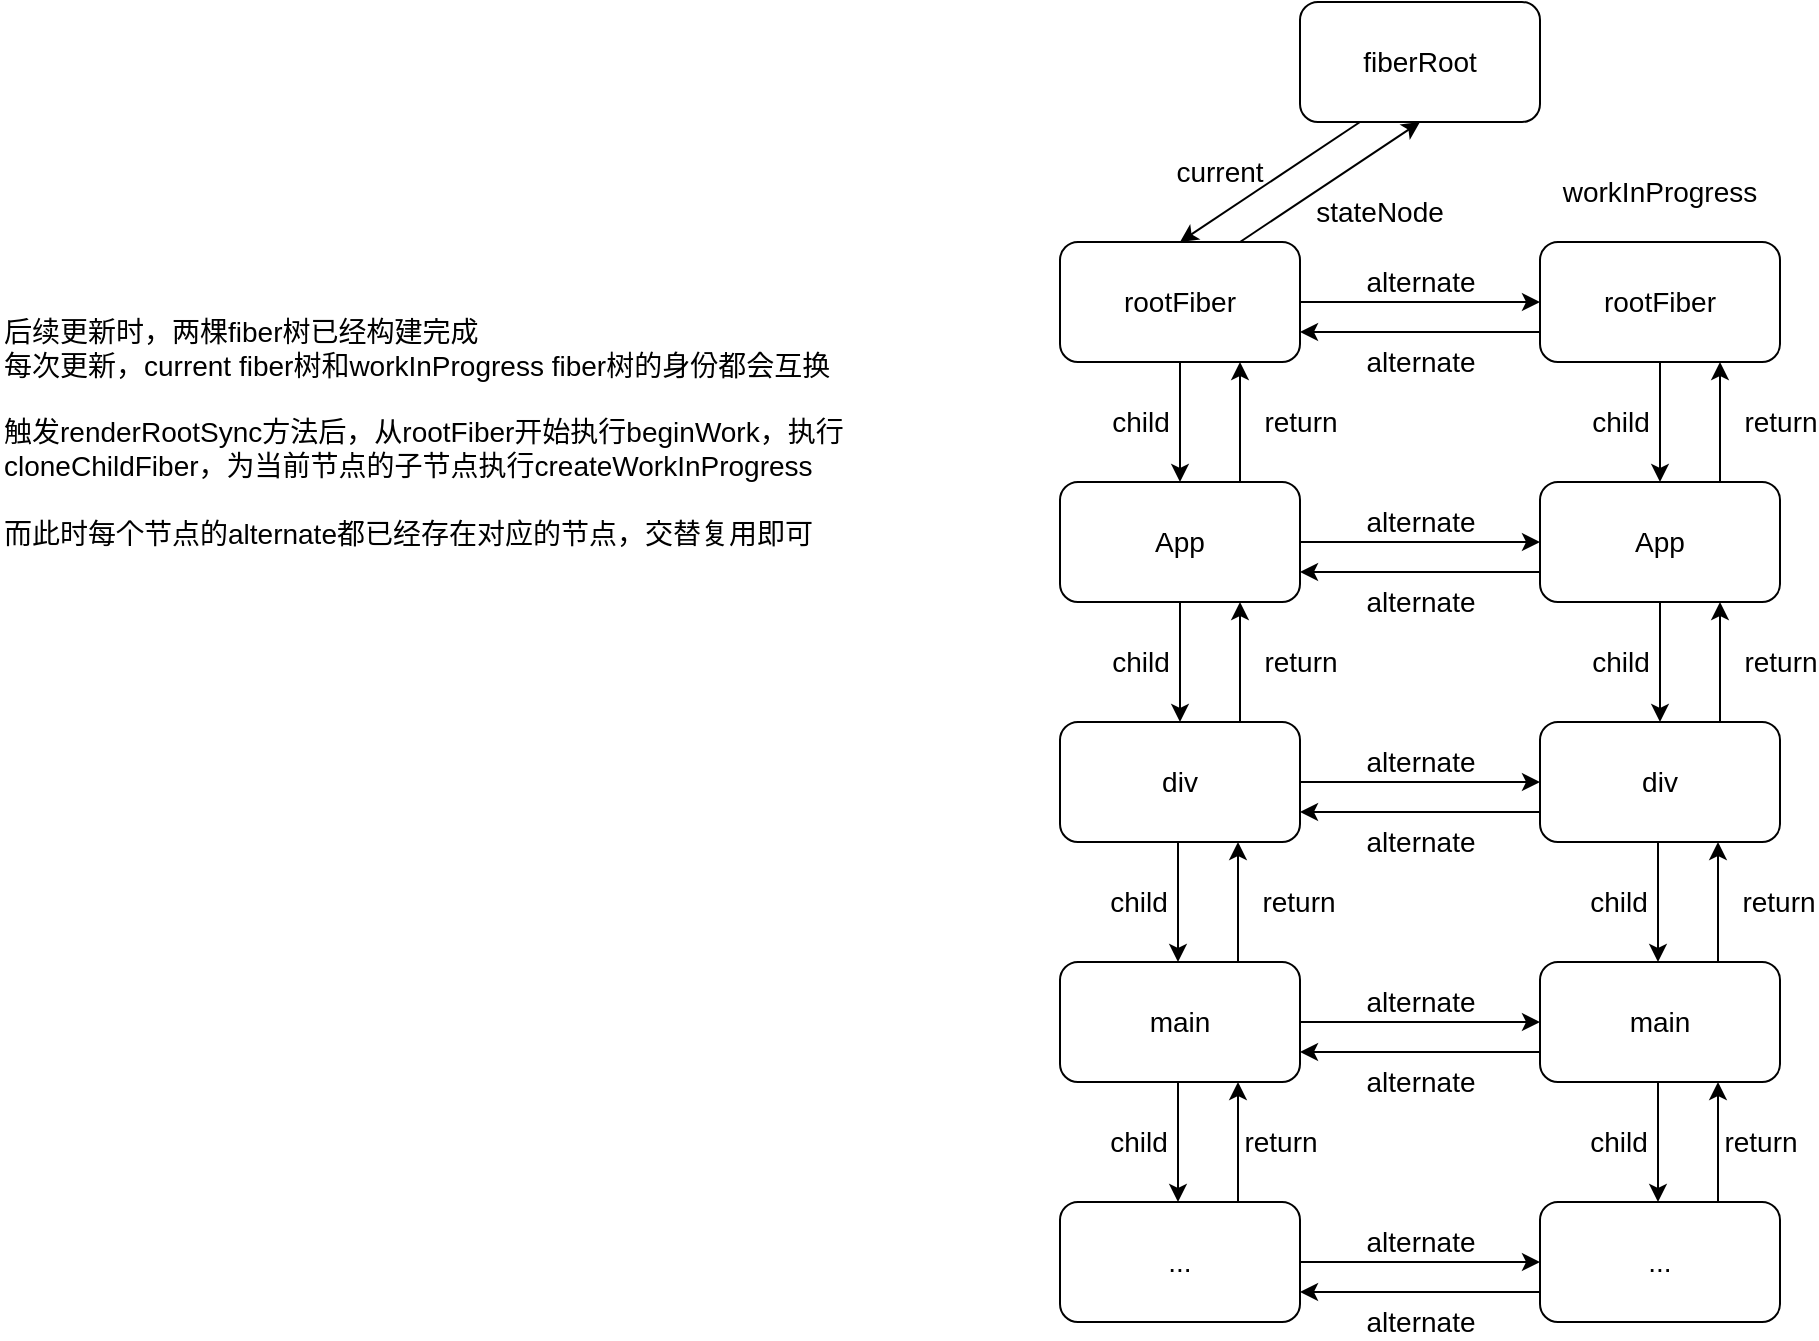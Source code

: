 <mxfile>
    <diagram id="tw_YrRcqaz5zPPrhsamY" name="第 1 页">
        <mxGraphModel dx="2550" dy="1152" grid="1" gridSize="10" guides="1" tooltips="1" connect="1" arrows="1" fold="1" page="1" pageScale="1" pageWidth="827" pageHeight="1169" math="0" shadow="0">
            <root>
                <mxCell id="0"/>
                <mxCell id="1" parent="0"/>
                <mxCell id="54" style="edgeStyle=none;html=1;exitX=0.25;exitY=1;exitDx=0;exitDy=0;entryX=0.5;entryY=0;entryDx=0;entryDy=0;" edge="1" parent="1" source="55" target="58">
                    <mxGeometry relative="1" as="geometry"/>
                </mxCell>
                <mxCell id="55" value="fiberRoot" style="rounded=1;whiteSpace=wrap;html=1;fontSize=14;" vertex="1" parent="1">
                    <mxGeometry x="200" y="160" width="120" height="60" as="geometry"/>
                </mxCell>
                <mxCell id="56" value="alternate" style="edgeStyle=none;html=1;exitX=1;exitY=0.5;exitDx=0;exitDy=0;entryX=0;entryY=0.5;entryDx=0;entryDy=0;fontSize=14;" edge="1" parent="1" source="58" target="61">
                    <mxGeometry y="10" relative="1" as="geometry">
                        <mxPoint as="offset"/>
                    </mxGeometry>
                </mxCell>
                <mxCell id="57" style="edgeStyle=none;html=1;exitX=0.75;exitY=0;exitDx=0;exitDy=0;entryX=0.5;entryY=1;entryDx=0;entryDy=0;fontSize=14;" edge="1" parent="1" source="58" target="55">
                    <mxGeometry relative="1" as="geometry"/>
                </mxCell>
                <mxCell id="58" value="rootFiber" style="rounded=1;whiteSpace=wrap;html=1;fontSize=14;" vertex="1" parent="1">
                    <mxGeometry x="80" y="280" width="120" height="60" as="geometry"/>
                </mxCell>
                <mxCell id="59" value="alternate" style="edgeStyle=none;html=1;exitX=0;exitY=0.75;exitDx=0;exitDy=0;entryX=1;entryY=0.75;entryDx=0;entryDy=0;fontSize=14;" edge="1" parent="1" source="61" target="58">
                    <mxGeometry y="15" relative="1" as="geometry">
                        <mxPoint as="offset"/>
                    </mxGeometry>
                </mxCell>
                <mxCell id="60" value="child" style="edgeStyle=none;html=1;exitX=0.5;exitY=1;exitDx=0;exitDy=0;entryX=0.5;entryY=0;entryDx=0;entryDy=0;fontSize=14;" edge="1" parent="1" source="61" target="66">
                    <mxGeometry y="-20" relative="1" as="geometry">
                        <mxPoint as="offset"/>
                    </mxGeometry>
                </mxCell>
                <mxCell id="61" value="rootFiber" style="rounded=1;whiteSpace=wrap;html=1;fontSize=14;" vertex="1" parent="1">
                    <mxGeometry x="320" y="280" width="120" height="60" as="geometry"/>
                </mxCell>
                <mxCell id="62" value="current" style="text;html=1;strokeColor=none;fillColor=none;align=center;verticalAlign=middle;whiteSpace=wrap;rounded=0;fontSize=14;" vertex="1" parent="1">
                    <mxGeometry x="130" y="230" width="60" height="30" as="geometry"/>
                </mxCell>
                <mxCell id="63" value="stateNode" style="text;html=1;strokeColor=none;fillColor=none;align=center;verticalAlign=middle;whiteSpace=wrap;rounded=0;fontSize=14;" vertex="1" parent="1">
                    <mxGeometry x="210" y="250" width="60" height="30" as="geometry"/>
                </mxCell>
                <mxCell id="64" value="workInProgress" style="text;html=1;strokeColor=none;fillColor=none;align=center;verticalAlign=middle;whiteSpace=wrap;rounded=0;fontSize=14;" vertex="1" parent="1">
                    <mxGeometry x="350" y="240" width="60" height="30" as="geometry"/>
                </mxCell>
                <mxCell id="65" value="return" style="edgeStyle=none;html=1;exitX=0.75;exitY=0;exitDx=0;exitDy=0;entryX=0.75;entryY=1;entryDx=0;entryDy=0;fontSize=14;" edge="1" parent="1" source="66" target="61">
                    <mxGeometry y="-30" relative="1" as="geometry">
                        <mxPoint as="offset"/>
                    </mxGeometry>
                </mxCell>
                <mxCell id="66" value="App" style="rounded=1;whiteSpace=wrap;html=1;fontSize=14;" vertex="1" parent="1">
                    <mxGeometry x="320" y="400" width="120" height="60" as="geometry"/>
                </mxCell>
                <mxCell id="67" value="div" style="rounded=1;whiteSpace=wrap;html=1;fontSize=14;" vertex="1" parent="1">
                    <mxGeometry x="320" y="520" width="120" height="60" as="geometry"/>
                </mxCell>
                <mxCell id="68" value="main" style="rounded=1;whiteSpace=wrap;html=1;fontSize=14;" vertex="1" parent="1">
                    <mxGeometry x="320" y="640" width="120" height="60" as="geometry"/>
                </mxCell>
                <mxCell id="70" value="..." style="rounded=1;whiteSpace=wrap;html=1;fontSize=14;" vertex="1" parent="1">
                    <mxGeometry x="320" y="760" width="120" height="60" as="geometry"/>
                </mxCell>
                <mxCell id="80" value="child" style="edgeStyle=none;html=1;entryX=0.5;entryY=0;entryDx=0;entryDy=0;fontSize=14;exitX=0.5;exitY=1;exitDx=0;exitDy=0;" edge="1" parent="1" source="66" target="67">
                    <mxGeometry y="-20" relative="1" as="geometry">
                        <mxPoint x="460" y="490" as="sourcePoint"/>
                        <mxPoint x="379" y="520" as="targetPoint"/>
                        <mxPoint as="offset"/>
                    </mxGeometry>
                </mxCell>
                <mxCell id="81" value="return" style="edgeStyle=none;html=1;fontSize=14;entryX=0.75;entryY=1;entryDx=0;entryDy=0;exitX=0.75;exitY=0;exitDx=0;exitDy=0;" edge="1" parent="1" source="67" target="66">
                    <mxGeometry y="-30" relative="1" as="geometry">
                        <mxPoint x="410" y="520" as="sourcePoint"/>
                        <mxPoint x="470" y="470" as="targetPoint"/>
                        <mxPoint as="offset"/>
                    </mxGeometry>
                </mxCell>
                <mxCell id="82" value="child" style="edgeStyle=none;html=1;entryX=0.5;entryY=0;entryDx=0;entryDy=0;fontSize=14;exitX=0.5;exitY=1;exitDx=0;exitDy=0;" edge="1" parent="1">
                    <mxGeometry y="-20" relative="1" as="geometry">
                        <mxPoint x="379" y="580" as="sourcePoint"/>
                        <mxPoint x="379" y="640" as="targetPoint"/>
                        <mxPoint as="offset"/>
                    </mxGeometry>
                </mxCell>
                <mxCell id="83" value="return" style="edgeStyle=none;html=1;fontSize=14;entryX=0.75;entryY=1;entryDx=0;entryDy=0;exitX=0.75;exitY=0;exitDx=0;exitDy=0;" edge="1" parent="1">
                    <mxGeometry y="-30" relative="1" as="geometry">
                        <mxPoint x="409" y="640" as="sourcePoint"/>
                        <mxPoint x="409" y="580" as="targetPoint"/>
                        <mxPoint as="offset"/>
                    </mxGeometry>
                </mxCell>
                <mxCell id="84" value="child" style="edgeStyle=none;html=1;entryX=0.5;entryY=0;entryDx=0;entryDy=0;fontSize=14;exitX=0.5;exitY=1;exitDx=0;exitDy=0;" edge="1" parent="1">
                    <mxGeometry y="-20" relative="1" as="geometry">
                        <mxPoint x="379" y="700" as="sourcePoint"/>
                        <mxPoint x="379" y="760" as="targetPoint"/>
                        <mxPoint as="offset"/>
                    </mxGeometry>
                </mxCell>
                <mxCell id="85" value="return" style="edgeStyle=none;html=1;fontSize=14;entryX=0.75;entryY=1;entryDx=0;entryDy=0;exitX=0.75;exitY=0;exitDx=0;exitDy=0;" edge="1" parent="1">
                    <mxGeometry y="-21" relative="1" as="geometry">
                        <mxPoint x="409" y="760" as="sourcePoint"/>
                        <mxPoint x="409" y="700" as="targetPoint"/>
                        <mxPoint as="offset"/>
                    </mxGeometry>
                </mxCell>
                <mxCell id="91" value="App" style="rounded=1;whiteSpace=wrap;html=1;fontSize=14;" vertex="1" parent="1">
                    <mxGeometry x="80" y="400" width="120" height="60" as="geometry"/>
                </mxCell>
                <mxCell id="92" value="div" style="rounded=1;whiteSpace=wrap;html=1;fontSize=14;" vertex="1" parent="1">
                    <mxGeometry x="80" y="520" width="120" height="60" as="geometry"/>
                </mxCell>
                <mxCell id="93" value="main" style="rounded=1;whiteSpace=wrap;html=1;fontSize=14;" vertex="1" parent="1">
                    <mxGeometry x="80" y="640" width="120" height="60" as="geometry"/>
                </mxCell>
                <mxCell id="94" value="..." style="rounded=1;whiteSpace=wrap;html=1;fontSize=14;" vertex="1" parent="1">
                    <mxGeometry x="80" y="760" width="120" height="60" as="geometry"/>
                </mxCell>
                <mxCell id="95" value="child" style="edgeStyle=none;html=1;entryX=0.5;entryY=0;entryDx=0;entryDy=0;fontSize=14;exitX=0.5;exitY=1;exitDx=0;exitDy=0;" edge="1" parent="1" source="91" target="92">
                    <mxGeometry y="-20" relative="1" as="geometry">
                        <mxPoint x="220" y="490" as="sourcePoint"/>
                        <mxPoint x="139" y="520" as="targetPoint"/>
                        <mxPoint as="offset"/>
                    </mxGeometry>
                </mxCell>
                <mxCell id="96" value="return" style="edgeStyle=none;html=1;fontSize=14;entryX=0.75;entryY=1;entryDx=0;entryDy=0;exitX=0.75;exitY=0;exitDx=0;exitDy=0;" edge="1" parent="1" source="92" target="91">
                    <mxGeometry y="-30" relative="1" as="geometry">
                        <mxPoint x="170" y="520" as="sourcePoint"/>
                        <mxPoint x="230" y="470" as="targetPoint"/>
                        <mxPoint as="offset"/>
                    </mxGeometry>
                </mxCell>
                <mxCell id="97" value="child" style="edgeStyle=none;html=1;entryX=0.5;entryY=0;entryDx=0;entryDy=0;fontSize=14;exitX=0.5;exitY=1;exitDx=0;exitDy=0;" edge="1" parent="1">
                    <mxGeometry y="-20" relative="1" as="geometry">
                        <mxPoint x="139" y="580" as="sourcePoint"/>
                        <mxPoint x="139" y="640" as="targetPoint"/>
                        <mxPoint as="offset"/>
                    </mxGeometry>
                </mxCell>
                <mxCell id="98" value="return" style="edgeStyle=none;html=1;fontSize=14;entryX=0.75;entryY=1;entryDx=0;entryDy=0;exitX=0.75;exitY=0;exitDx=0;exitDy=0;" edge="1" parent="1">
                    <mxGeometry y="-30" relative="1" as="geometry">
                        <mxPoint x="169" y="640" as="sourcePoint"/>
                        <mxPoint x="169" y="580" as="targetPoint"/>
                        <mxPoint as="offset"/>
                    </mxGeometry>
                </mxCell>
                <mxCell id="99" value="child" style="edgeStyle=none;html=1;entryX=0.5;entryY=0;entryDx=0;entryDy=0;fontSize=14;exitX=0.5;exitY=1;exitDx=0;exitDy=0;" edge="1" parent="1">
                    <mxGeometry y="-20" relative="1" as="geometry">
                        <mxPoint x="139" y="700" as="sourcePoint"/>
                        <mxPoint x="139" y="760" as="targetPoint"/>
                        <mxPoint as="offset"/>
                    </mxGeometry>
                </mxCell>
                <mxCell id="100" value="return" style="edgeStyle=none;html=1;fontSize=14;entryX=0.75;entryY=1;entryDx=0;entryDy=0;exitX=0.75;exitY=0;exitDx=0;exitDy=0;" edge="1" parent="1">
                    <mxGeometry y="-21" relative="1" as="geometry">
                        <mxPoint x="169" y="760" as="sourcePoint"/>
                        <mxPoint x="169" y="700" as="targetPoint"/>
                        <mxPoint as="offset"/>
                    </mxGeometry>
                </mxCell>
                <mxCell id="101" value="child" style="edgeStyle=none;html=1;exitX=0.5;exitY=1;exitDx=0;exitDy=0;entryX=0.5;entryY=0;entryDx=0;entryDy=0;fontSize=14;" edge="1" parent="1">
                    <mxGeometry y="-20" relative="1" as="geometry">
                        <mxPoint as="offset"/>
                        <mxPoint x="140" y="340" as="sourcePoint"/>
                        <mxPoint x="140" y="400" as="targetPoint"/>
                    </mxGeometry>
                </mxCell>
                <mxCell id="102" value="return" style="edgeStyle=none;html=1;exitX=0.75;exitY=0;exitDx=0;exitDy=0;entryX=0.75;entryY=1;entryDx=0;entryDy=0;fontSize=14;" edge="1" parent="1">
                    <mxGeometry y="-30" relative="1" as="geometry">
                        <mxPoint as="offset"/>
                        <mxPoint x="170" y="400" as="sourcePoint"/>
                        <mxPoint x="170" y="340" as="targetPoint"/>
                    </mxGeometry>
                </mxCell>
                <mxCell id="103" value="alternate" style="edgeStyle=none;html=1;exitX=1;exitY=0.5;exitDx=0;exitDy=0;entryX=0;entryY=0.5;entryDx=0;entryDy=0;fontSize=14;" edge="1" parent="1">
                    <mxGeometry y="10" relative="1" as="geometry">
                        <mxPoint as="offset"/>
                        <mxPoint x="200" y="430" as="sourcePoint"/>
                        <mxPoint x="320" y="430" as="targetPoint"/>
                    </mxGeometry>
                </mxCell>
                <mxCell id="104" value="alternate" style="edgeStyle=none;html=1;exitX=0;exitY=0.75;exitDx=0;exitDy=0;entryX=1;entryY=0.75;entryDx=0;entryDy=0;fontSize=14;" edge="1" parent="1">
                    <mxGeometry y="15" relative="1" as="geometry">
                        <mxPoint as="offset"/>
                        <mxPoint x="320" y="445" as="sourcePoint"/>
                        <mxPoint x="200" y="445" as="targetPoint"/>
                    </mxGeometry>
                </mxCell>
                <mxCell id="105" value="alternate" style="edgeStyle=none;html=1;exitX=1;exitY=0.5;exitDx=0;exitDy=0;entryX=0;entryY=0.5;entryDx=0;entryDy=0;fontSize=14;" edge="1" parent="1">
                    <mxGeometry y="10" relative="1" as="geometry">
                        <mxPoint as="offset"/>
                        <mxPoint x="200" y="550" as="sourcePoint"/>
                        <mxPoint x="320" y="550" as="targetPoint"/>
                    </mxGeometry>
                </mxCell>
                <mxCell id="106" value="alternate" style="edgeStyle=none;html=1;exitX=0;exitY=0.75;exitDx=0;exitDy=0;entryX=1;entryY=0.75;entryDx=0;entryDy=0;fontSize=14;" edge="1" parent="1">
                    <mxGeometry y="15" relative="1" as="geometry">
                        <mxPoint as="offset"/>
                        <mxPoint x="320" y="565" as="sourcePoint"/>
                        <mxPoint x="200" y="565" as="targetPoint"/>
                    </mxGeometry>
                </mxCell>
                <mxCell id="107" value="alternate" style="edgeStyle=none;html=1;exitX=1;exitY=0.5;exitDx=0;exitDy=0;entryX=0;entryY=0.5;entryDx=0;entryDy=0;fontSize=14;" edge="1" parent="1">
                    <mxGeometry y="10" relative="1" as="geometry">
                        <mxPoint as="offset"/>
                        <mxPoint x="200" y="670" as="sourcePoint"/>
                        <mxPoint x="320" y="670" as="targetPoint"/>
                    </mxGeometry>
                </mxCell>
                <mxCell id="108" value="alternate" style="edgeStyle=none;html=1;exitX=0;exitY=0.75;exitDx=0;exitDy=0;entryX=1;entryY=0.75;entryDx=0;entryDy=0;fontSize=14;" edge="1" parent="1">
                    <mxGeometry y="15" relative="1" as="geometry">
                        <mxPoint as="offset"/>
                        <mxPoint x="320" y="685" as="sourcePoint"/>
                        <mxPoint x="200" y="685" as="targetPoint"/>
                    </mxGeometry>
                </mxCell>
                <mxCell id="111" value="alternate" style="edgeStyle=none;html=1;exitX=1;exitY=0.5;exitDx=0;exitDy=0;entryX=0;entryY=0.5;entryDx=0;entryDy=0;fontSize=14;" edge="1" parent="1">
                    <mxGeometry y="10" relative="1" as="geometry">
                        <mxPoint as="offset"/>
                        <mxPoint x="200" y="790" as="sourcePoint"/>
                        <mxPoint x="320" y="790" as="targetPoint"/>
                    </mxGeometry>
                </mxCell>
                <mxCell id="112" value="alternate" style="edgeStyle=none;html=1;exitX=0;exitY=0.75;exitDx=0;exitDy=0;entryX=1;entryY=0.75;entryDx=0;entryDy=0;fontSize=14;" edge="1" parent="1">
                    <mxGeometry y="15" relative="1" as="geometry">
                        <mxPoint as="offset"/>
                        <mxPoint x="320" y="805" as="sourcePoint"/>
                        <mxPoint x="200" y="805" as="targetPoint"/>
                    </mxGeometry>
                </mxCell>
                <mxCell id="113" value="后续更新时，两棵fiber树已经构建完成&lt;br&gt;每次更新，current fiber树和workInProgress fiber树的身份都会互换&lt;br&gt;&lt;br&gt;触发renderRootSync方法后，从rootFiber开始执行beginWork，执行cloneChildFiber，为当前节点的子节点执行createWorkInProgress&lt;br&gt;&lt;br&gt;而此时每个节点的alternate都已经存在对应的节点，交替复用即可" style="text;html=1;strokeColor=none;fillColor=none;align=left;verticalAlign=top;whiteSpace=wrap;rounded=0;fontSize=14;" vertex="1" parent="1">
                    <mxGeometry x="-450" y="310" width="450" height="390" as="geometry"/>
                </mxCell>
            </root>
        </mxGraphModel>
    </diagram>
</mxfile>